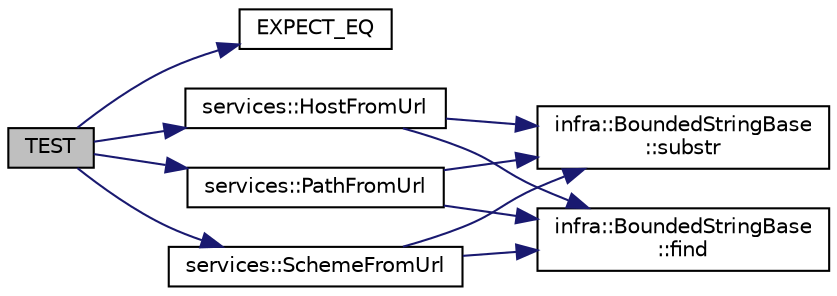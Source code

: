 digraph "TEST"
{
 // INTERACTIVE_SVG=YES
  edge [fontname="Helvetica",fontsize="10",labelfontname="Helvetica",labelfontsize="10"];
  node [fontname="Helvetica",fontsize="10",shape=record];
  rankdir="LR";
  Node2 [label="TEST",height=0.2,width=0.4,color="black", fillcolor="grey75", style="filled", fontcolor="black"];
  Node2 -> Node3 [color="midnightblue",fontsize="10",style="solid",fontname="Helvetica"];
  Node3 [label="EXPECT_EQ",height=0.2,width=0.4,color="black", fillcolor="white", style="filled",URL="$d6/def/_test_json_8cpp.html#a82745227e2f0a8edbb4ae630d88a8e86"];
  Node2 -> Node4 [color="midnightblue",fontsize="10",style="solid",fontname="Helvetica"];
  Node4 [label="services::HostFromUrl",height=0.2,width=0.4,color="black", fillcolor="white", style="filled",URL="$db/d91/namespaceservices.html#aa8907472cb10332218662596f42a737b"];
  Node4 -> Node5 [color="midnightblue",fontsize="10",style="solid",fontname="Helvetica"];
  Node5 [label="infra::BoundedStringBase\l::substr",height=0.2,width=0.4,color="black", fillcolor="white", style="filled",URL="$d1/d2a/classinfra_1_1_bounded_string_base.html#a46ec1a3a673136ace03af8c6ec94aa89"];
  Node4 -> Node6 [color="midnightblue",fontsize="10",style="solid",fontname="Helvetica"];
  Node6 [label="infra::BoundedStringBase\l::find",height=0.2,width=0.4,color="black", fillcolor="white", style="filled",URL="$d1/d2a/classinfra_1_1_bounded_string_base.html#a1625463cbee712d1217102c3bdde924d"];
  Node2 -> Node7 [color="midnightblue",fontsize="10",style="solid",fontname="Helvetica"];
  Node7 [label="services::PathFromUrl",height=0.2,width=0.4,color="black", fillcolor="white", style="filled",URL="$db/d91/namespaceservices.html#a5bdfa2e0a65043c99778bf1360edfd82"];
  Node7 -> Node6 [color="midnightblue",fontsize="10",style="solid",fontname="Helvetica"];
  Node7 -> Node5 [color="midnightblue",fontsize="10",style="solid",fontname="Helvetica"];
  Node2 -> Node8 [color="midnightblue",fontsize="10",style="solid",fontname="Helvetica"];
  Node8 [label="services::SchemeFromUrl",height=0.2,width=0.4,color="black", fillcolor="white", style="filled",URL="$db/d91/namespaceservices.html#ae6f6cb3667dbdb5ca982b2eb40f37a46"];
  Node8 -> Node6 [color="midnightblue",fontsize="10",style="solid",fontname="Helvetica"];
  Node8 -> Node5 [color="midnightblue",fontsize="10",style="solid",fontname="Helvetica"];
}
